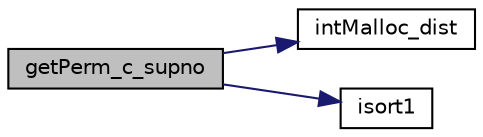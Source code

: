 digraph "getPerm_c_supno"
{
 // LATEX_PDF_SIZE
  edge [fontname="Helvetica",fontsize="10",labelfontname="Helvetica",labelfontsize="10"];
  node [fontname="Helvetica",fontsize="10",shape=record];
  rankdir="LR";
  Node1 [label="getPerm_c_supno",height=0.2,width=0.4,color="black", fillcolor="grey75", style="filled", fontcolor="black",tooltip=" "];
  Node1 -> Node2 [color="midnightblue",fontsize="10",style="solid",fontname="Helvetica"];
  Node2 [label="intMalloc_dist",height=0.2,width=0.4,color="black", fillcolor="white", style="filled",URL="$memory_8c.html#a2c2df35072e313373438cccdb98b885c",tooltip=" "];
  Node1 -> Node3 [color="midnightblue",fontsize="10",style="solid",fontname="Helvetica"];
  Node3 [label="isort1",height=0.2,width=0.4,color="black", fillcolor="white", style="filled",URL="$dstatic__schedule_8c.html#ac7f0e80229f1c57453046bef1181b852",tooltip=" "];
}
